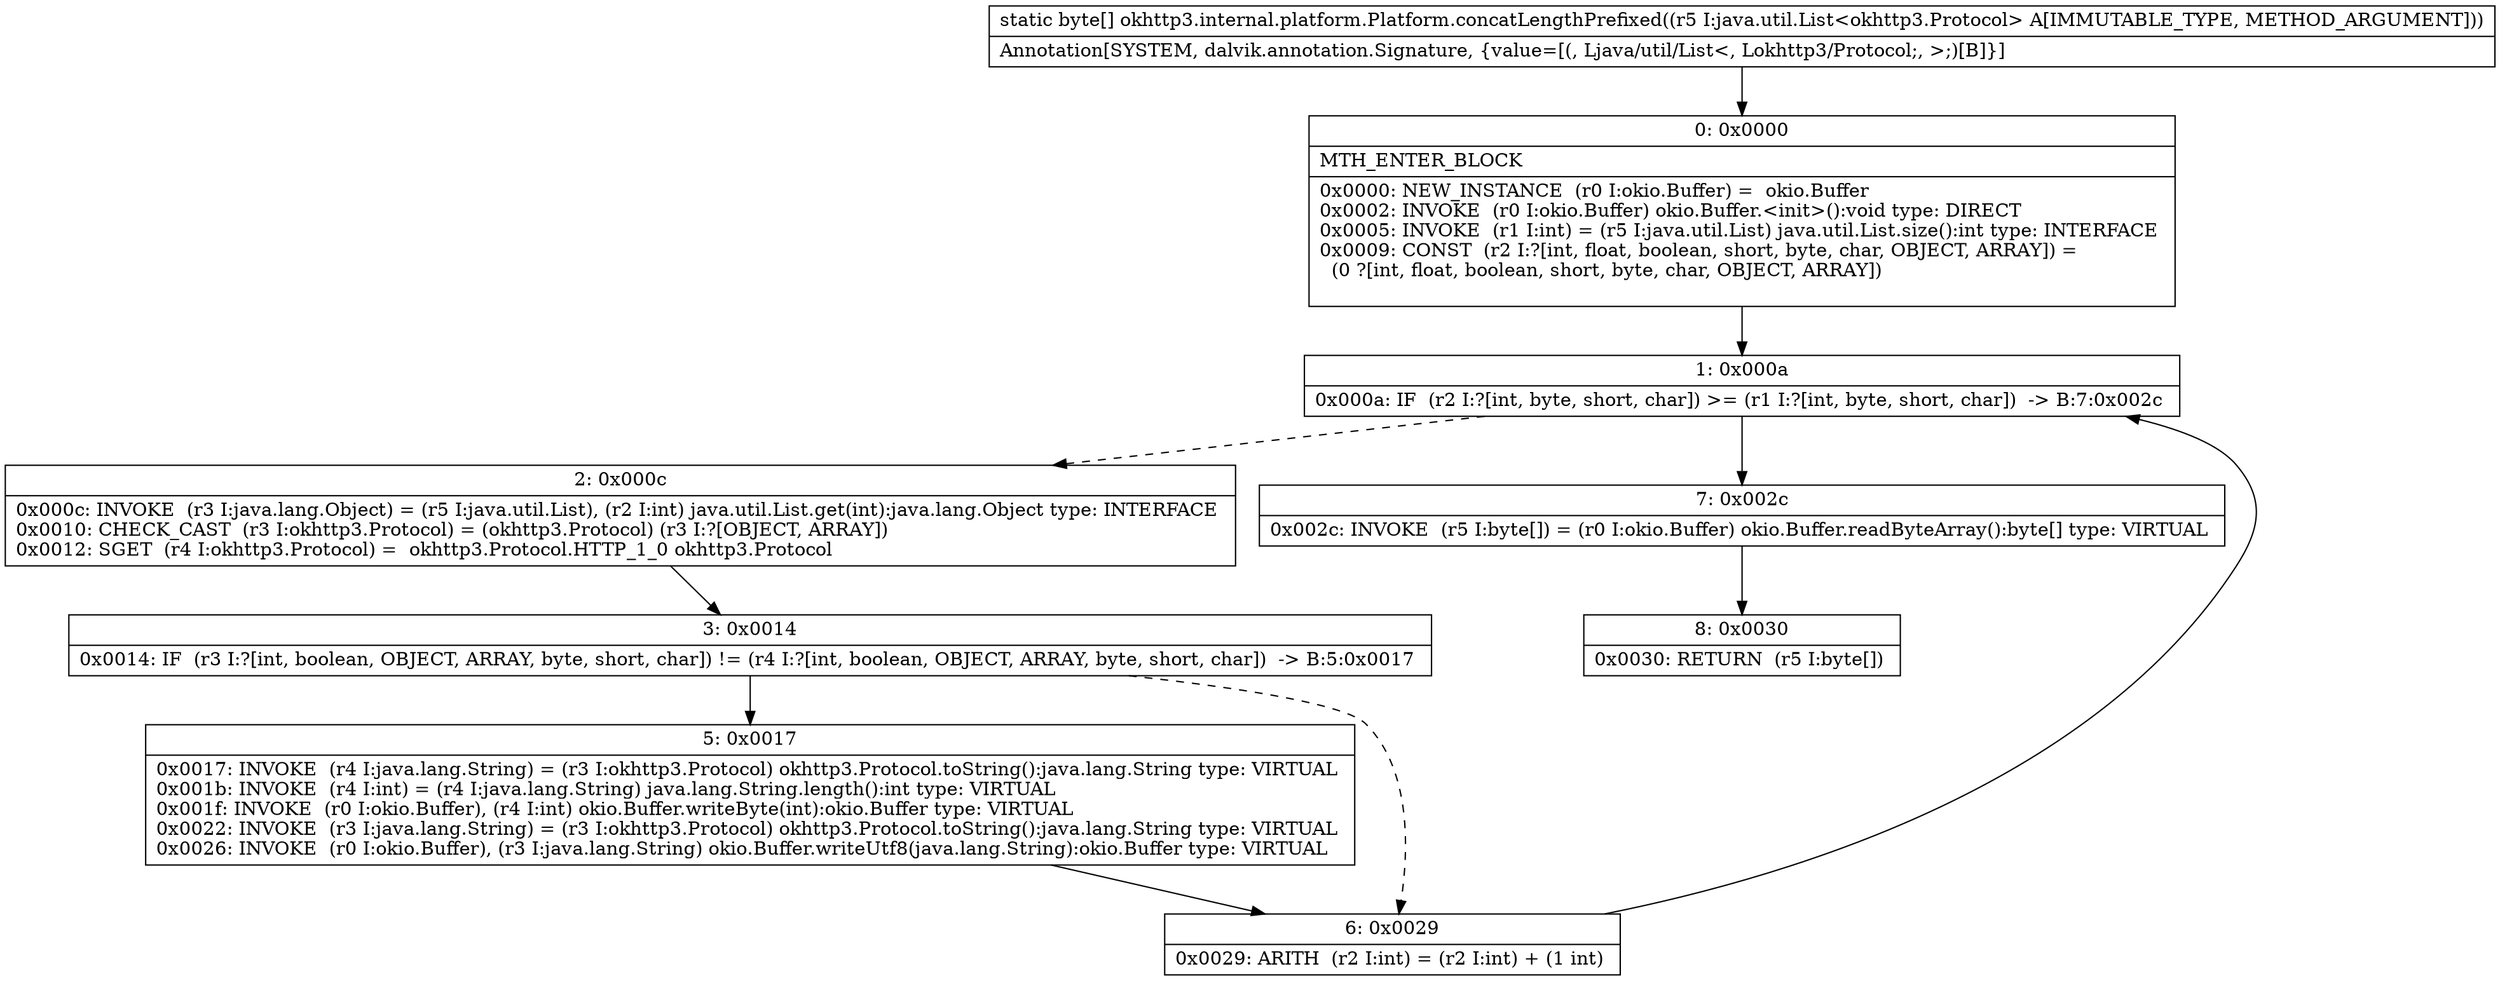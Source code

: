 digraph "CFG forokhttp3.internal.platform.Platform.concatLengthPrefixed(Ljava\/util\/List;)[B" {
Node_0 [shape=record,label="{0\:\ 0x0000|MTH_ENTER_BLOCK\l|0x0000: NEW_INSTANCE  (r0 I:okio.Buffer) =  okio.Buffer \l0x0002: INVOKE  (r0 I:okio.Buffer) okio.Buffer.\<init\>():void type: DIRECT \l0x0005: INVOKE  (r1 I:int) = (r5 I:java.util.List) java.util.List.size():int type: INTERFACE \l0x0009: CONST  (r2 I:?[int, float, boolean, short, byte, char, OBJECT, ARRAY]) = \l  (0 ?[int, float, boolean, short, byte, char, OBJECT, ARRAY])\l \l}"];
Node_1 [shape=record,label="{1\:\ 0x000a|0x000a: IF  (r2 I:?[int, byte, short, char]) \>= (r1 I:?[int, byte, short, char])  \-\> B:7:0x002c \l}"];
Node_2 [shape=record,label="{2\:\ 0x000c|0x000c: INVOKE  (r3 I:java.lang.Object) = (r5 I:java.util.List), (r2 I:int) java.util.List.get(int):java.lang.Object type: INTERFACE \l0x0010: CHECK_CAST  (r3 I:okhttp3.Protocol) = (okhttp3.Protocol) (r3 I:?[OBJECT, ARRAY]) \l0x0012: SGET  (r4 I:okhttp3.Protocol) =  okhttp3.Protocol.HTTP_1_0 okhttp3.Protocol \l}"];
Node_3 [shape=record,label="{3\:\ 0x0014|0x0014: IF  (r3 I:?[int, boolean, OBJECT, ARRAY, byte, short, char]) != (r4 I:?[int, boolean, OBJECT, ARRAY, byte, short, char])  \-\> B:5:0x0017 \l}"];
Node_5 [shape=record,label="{5\:\ 0x0017|0x0017: INVOKE  (r4 I:java.lang.String) = (r3 I:okhttp3.Protocol) okhttp3.Protocol.toString():java.lang.String type: VIRTUAL \l0x001b: INVOKE  (r4 I:int) = (r4 I:java.lang.String) java.lang.String.length():int type: VIRTUAL \l0x001f: INVOKE  (r0 I:okio.Buffer), (r4 I:int) okio.Buffer.writeByte(int):okio.Buffer type: VIRTUAL \l0x0022: INVOKE  (r3 I:java.lang.String) = (r3 I:okhttp3.Protocol) okhttp3.Protocol.toString():java.lang.String type: VIRTUAL \l0x0026: INVOKE  (r0 I:okio.Buffer), (r3 I:java.lang.String) okio.Buffer.writeUtf8(java.lang.String):okio.Buffer type: VIRTUAL \l}"];
Node_6 [shape=record,label="{6\:\ 0x0029|0x0029: ARITH  (r2 I:int) = (r2 I:int) + (1 int) \l}"];
Node_7 [shape=record,label="{7\:\ 0x002c|0x002c: INVOKE  (r5 I:byte[]) = (r0 I:okio.Buffer) okio.Buffer.readByteArray():byte[] type: VIRTUAL \l}"];
Node_8 [shape=record,label="{8\:\ 0x0030|0x0030: RETURN  (r5 I:byte[]) \l}"];
MethodNode[shape=record,label="{static byte[] okhttp3.internal.platform.Platform.concatLengthPrefixed((r5 I:java.util.List\<okhttp3.Protocol\> A[IMMUTABLE_TYPE, METHOD_ARGUMENT]))  | Annotation[SYSTEM, dalvik.annotation.Signature, \{value=[(, Ljava\/util\/List\<, Lokhttp3\/Protocol;, \>;)[B]\}]\l}"];
MethodNode -> Node_0;
Node_0 -> Node_1;
Node_1 -> Node_2[style=dashed];
Node_1 -> Node_7;
Node_2 -> Node_3;
Node_3 -> Node_5;
Node_3 -> Node_6[style=dashed];
Node_5 -> Node_6;
Node_6 -> Node_1;
Node_7 -> Node_8;
}

